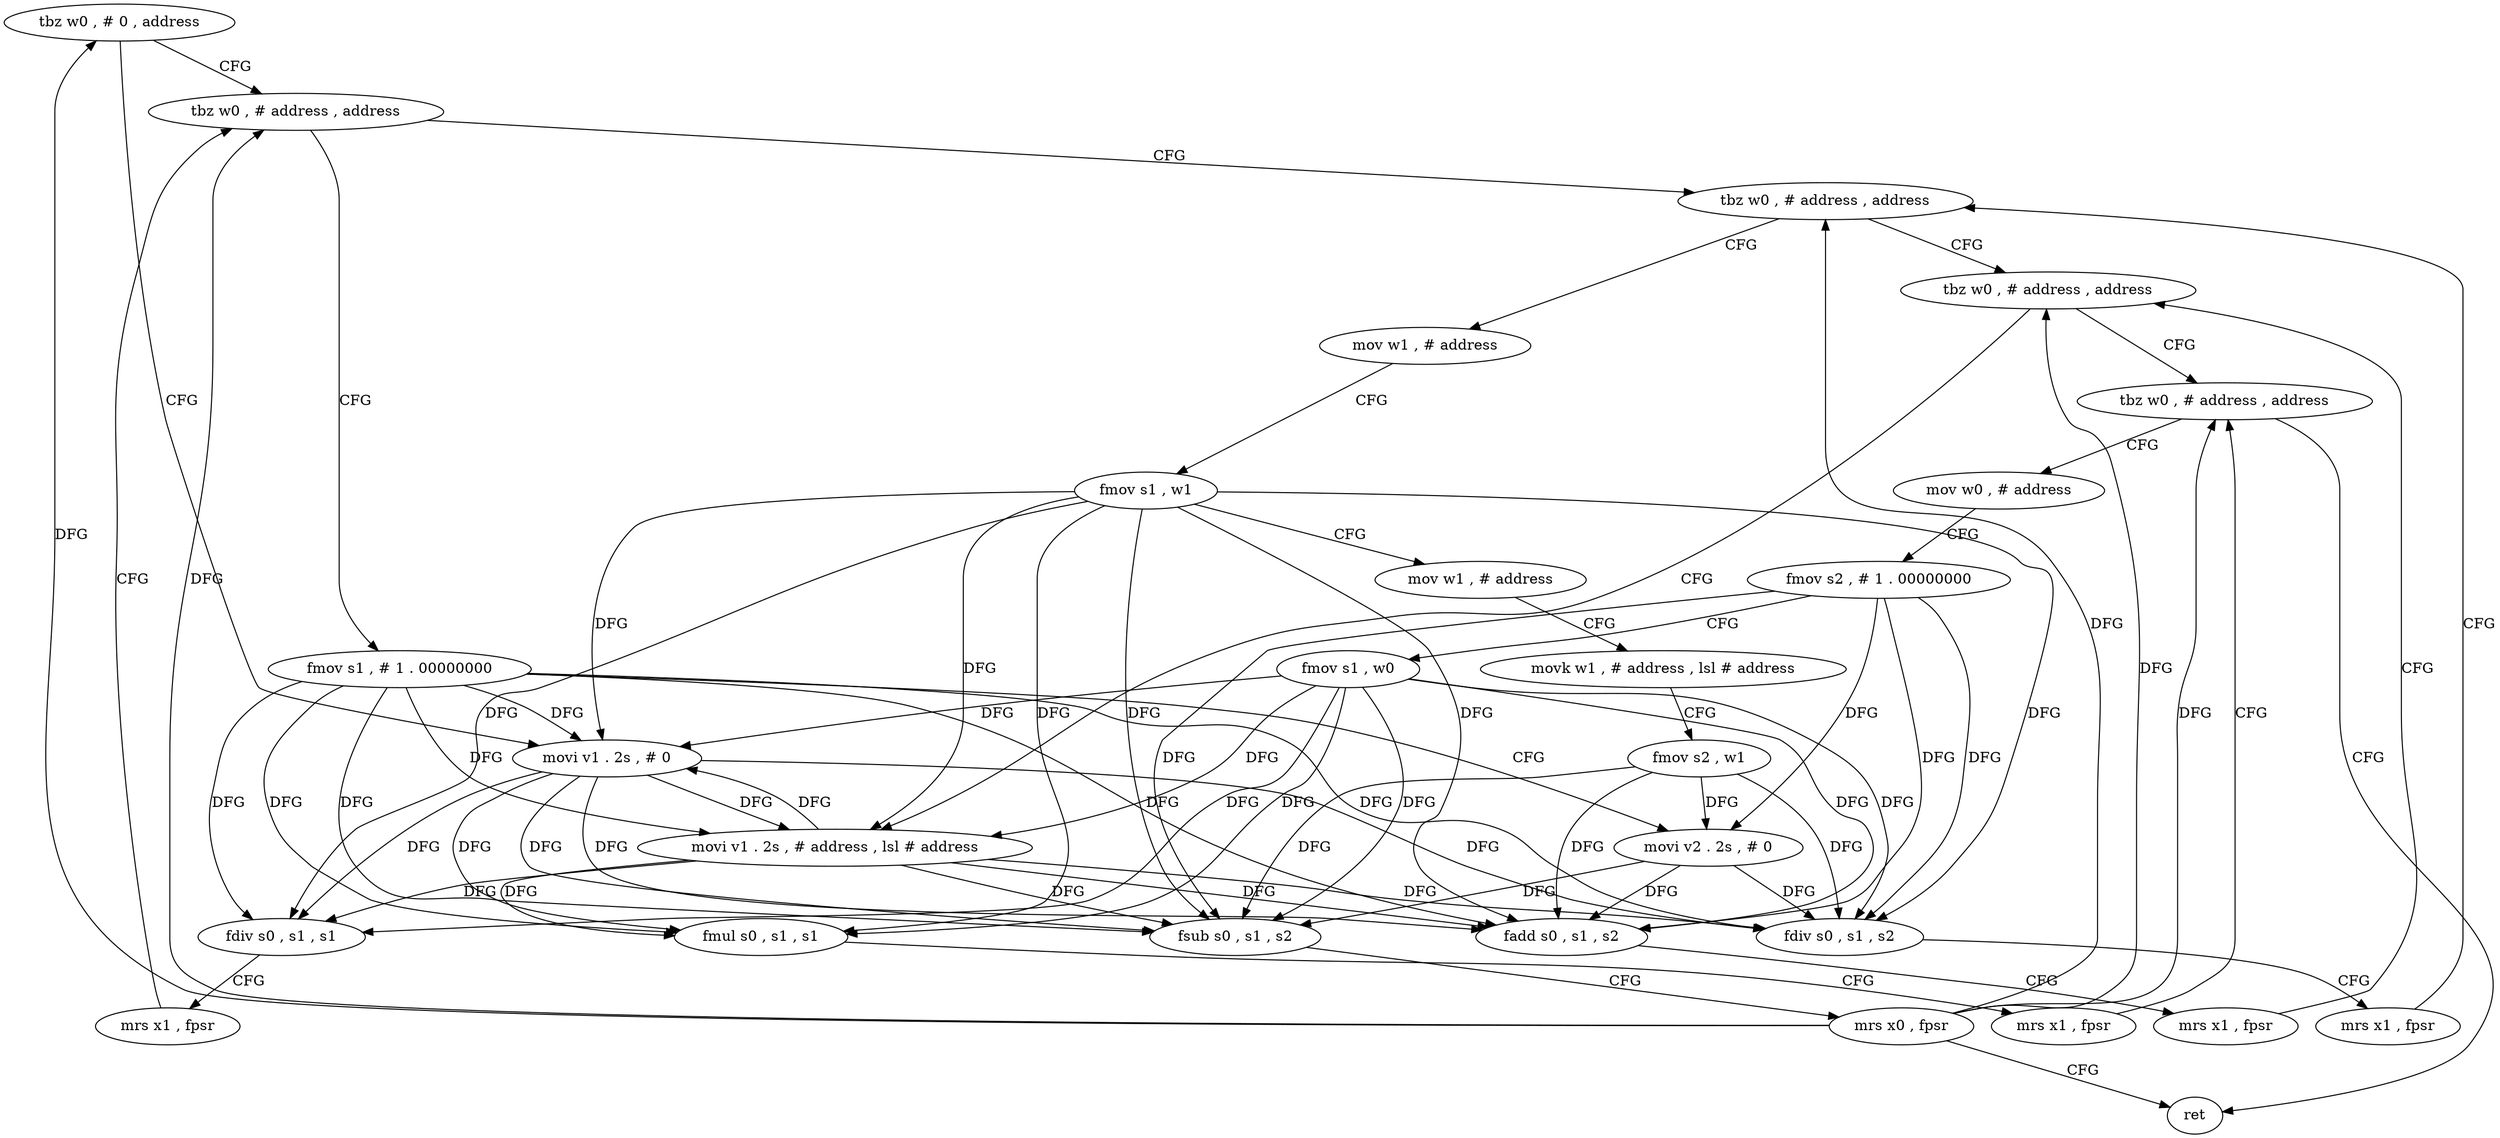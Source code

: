 digraph "func" {
"4429180" [label = "tbz w0 , # 0 , address" ]
"4429196" [label = "tbz w0 , # address , address" ]
"4429184" [label = "movi v1 . 2s , # 0" ]
"4429216" [label = "tbz w0 , # address , address" ]
"4429200" [label = "fmov s1 , # 1 . 00000000" ]
"4429188" [label = "fdiv s0 , s1 , s1" ]
"4429192" [label = "mrs x1 , fpsr" ]
"4429248" [label = "tbz w0 , # address , address" ]
"4429220" [label = "mov w1 , # address" ]
"4429204" [label = "movi v2 . 2s , # 0" ]
"4429208" [label = "fdiv s0 , s1 , s2" ]
"4429212" [label = "mrs x1 , fpsr" ]
"4429264" [label = "tbz w0 , # address , address" ]
"4429252" [label = "movi v1 . 2s , # address , lsl # address" ]
"4429224" [label = "fmov s1 , w1" ]
"4429228" [label = "mov w1 , # address" ]
"4429232" [label = "movk w1 , # address , lsl # address" ]
"4429236" [label = "fmov s2 , w1" ]
"4429240" [label = "fadd s0 , s1 , s2" ]
"4429244" [label = "mrs x1 , fpsr" ]
"4429288" [label = "ret" ]
"4429268" [label = "mov w0 , # address" ]
"4429256" [label = "fmul s0 , s1 , s1" ]
"4429260" [label = "mrs x1 , fpsr" ]
"4429272" [label = "fmov s2 , # 1 . 00000000" ]
"4429276" [label = "fmov s1 , w0" ]
"4429280" [label = "fsub s0 , s1 , s2" ]
"4429284" [label = "mrs x0 , fpsr" ]
"4429180" -> "4429196" [ label = "CFG" ]
"4429180" -> "4429184" [ label = "CFG" ]
"4429196" -> "4429216" [ label = "CFG" ]
"4429196" -> "4429200" [ label = "CFG" ]
"4429184" -> "4429188" [ label = "DFG" ]
"4429184" -> "4429208" [ label = "DFG" ]
"4429184" -> "4429240" [ label = "DFG" ]
"4429184" -> "4429252" [ label = "DFG" ]
"4429184" -> "4429256" [ label = "DFG" ]
"4429184" -> "4429280" [ label = "DFG" ]
"4429216" -> "4429248" [ label = "CFG" ]
"4429216" -> "4429220" [ label = "CFG" ]
"4429200" -> "4429204" [ label = "CFG" ]
"4429200" -> "4429184" [ label = "DFG" ]
"4429200" -> "4429188" [ label = "DFG" ]
"4429200" -> "4429208" [ label = "DFG" ]
"4429200" -> "4429240" [ label = "DFG" ]
"4429200" -> "4429252" [ label = "DFG" ]
"4429200" -> "4429256" [ label = "DFG" ]
"4429200" -> "4429280" [ label = "DFG" ]
"4429188" -> "4429192" [ label = "CFG" ]
"4429192" -> "4429196" [ label = "CFG" ]
"4429248" -> "4429264" [ label = "CFG" ]
"4429248" -> "4429252" [ label = "CFG" ]
"4429220" -> "4429224" [ label = "CFG" ]
"4429204" -> "4429208" [ label = "DFG" ]
"4429204" -> "4429240" [ label = "DFG" ]
"4429204" -> "4429280" [ label = "DFG" ]
"4429208" -> "4429212" [ label = "CFG" ]
"4429212" -> "4429216" [ label = "CFG" ]
"4429264" -> "4429288" [ label = "CFG" ]
"4429264" -> "4429268" [ label = "CFG" ]
"4429252" -> "4429256" [ label = "DFG" ]
"4429252" -> "4429184" [ label = "DFG" ]
"4429252" -> "4429188" [ label = "DFG" ]
"4429252" -> "4429208" [ label = "DFG" ]
"4429252" -> "4429240" [ label = "DFG" ]
"4429252" -> "4429280" [ label = "DFG" ]
"4429224" -> "4429228" [ label = "CFG" ]
"4429224" -> "4429184" [ label = "DFG" ]
"4429224" -> "4429188" [ label = "DFG" ]
"4429224" -> "4429208" [ label = "DFG" ]
"4429224" -> "4429240" [ label = "DFG" ]
"4429224" -> "4429252" [ label = "DFG" ]
"4429224" -> "4429256" [ label = "DFG" ]
"4429224" -> "4429280" [ label = "DFG" ]
"4429228" -> "4429232" [ label = "CFG" ]
"4429232" -> "4429236" [ label = "CFG" ]
"4429236" -> "4429240" [ label = "DFG" ]
"4429236" -> "4429204" [ label = "DFG" ]
"4429236" -> "4429208" [ label = "DFG" ]
"4429236" -> "4429280" [ label = "DFG" ]
"4429240" -> "4429244" [ label = "CFG" ]
"4429244" -> "4429248" [ label = "CFG" ]
"4429268" -> "4429272" [ label = "CFG" ]
"4429256" -> "4429260" [ label = "CFG" ]
"4429260" -> "4429264" [ label = "CFG" ]
"4429272" -> "4429276" [ label = "CFG" ]
"4429272" -> "4429204" [ label = "DFG" ]
"4429272" -> "4429208" [ label = "DFG" ]
"4429272" -> "4429240" [ label = "DFG" ]
"4429272" -> "4429280" [ label = "DFG" ]
"4429276" -> "4429280" [ label = "DFG" ]
"4429276" -> "4429184" [ label = "DFG" ]
"4429276" -> "4429188" [ label = "DFG" ]
"4429276" -> "4429252" [ label = "DFG" ]
"4429276" -> "4429256" [ label = "DFG" ]
"4429276" -> "4429208" [ label = "DFG" ]
"4429276" -> "4429240" [ label = "DFG" ]
"4429280" -> "4429284" [ label = "CFG" ]
"4429284" -> "4429288" [ label = "CFG" ]
"4429284" -> "4429180" [ label = "DFG" ]
"4429284" -> "4429196" [ label = "DFG" ]
"4429284" -> "4429216" [ label = "DFG" ]
"4429284" -> "4429248" [ label = "DFG" ]
"4429284" -> "4429264" [ label = "DFG" ]
}
